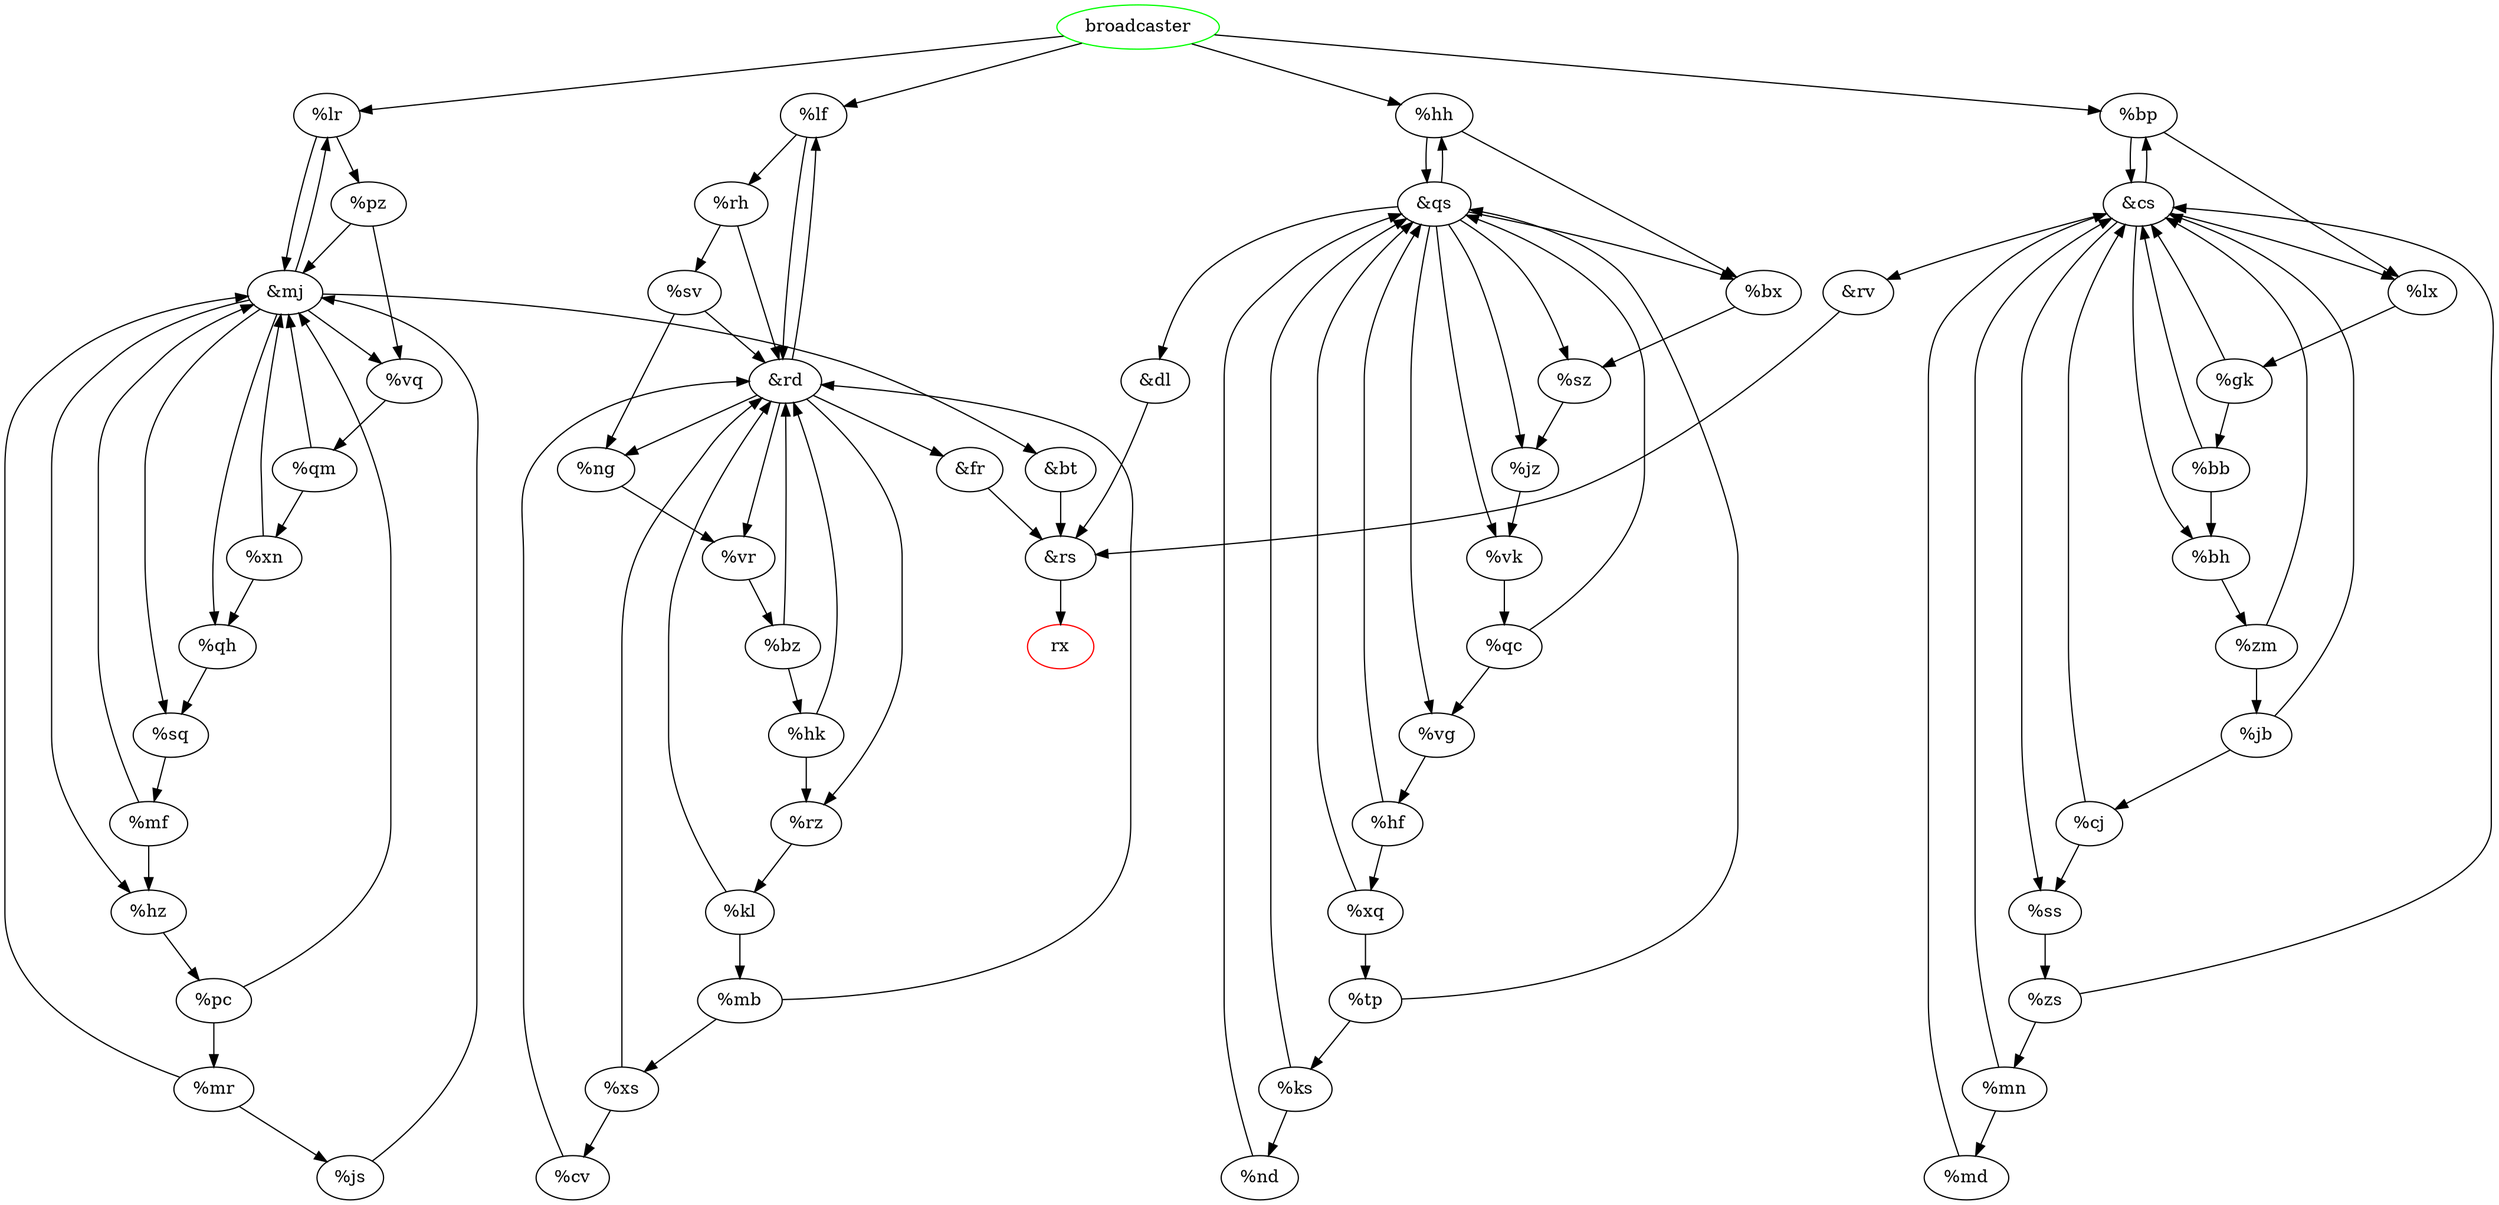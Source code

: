 digraph {
  broadcaster [color=green];
  rx [color=red];
  qm [label="%qm"];
  qm -> mj;
  qm -> xn;
  mj [label="&mj"];
  mj -> hz;
  mj -> bt;
  mj -> lr;
  mj -> sq;
  mj -> qh;
  mj -> vq;
  qc [label="%qc"];
  qc -> qs;
  qc -> vg;
  ng [label="%ng"];
  ng -> vr;
  qh [label="%qh"];
  qh -> sq;
  bt [label="&bt"];
  bt -> rs;
  hh [label="%hh"];
  hh -> qs;
  hh -> bx;
  gk [label="%gk"];
  gk -> cs;
  gk -> bb;
  js [label="%js"];
  js -> mj;
  pc [label="%pc"];
  pc -> mj;
  pc -> mr;
  mb [label="%mb"];
  mb -> rd;
  mb -> xs;
  tp [label="%tp"];
  tp -> qs;
  tp -> ks;
  xq [label="%xq"];
  xq -> tp;
  xq -> qs;
  bx [label="%bx"];
  bx -> sz;
  mn [label="%mn"];
  mn -> cs;
  mn -> md;
  cv [label="%cv"];
  cv -> rd;
  rh [label="%rh"];
  rh -> rd;
  rh -> sv;
  md [label="%md"];
  md -> cs;
  pz [label="%pz"];
  pz -> mj;
  pz -> vq;
  bz [label="%bz"];
  bz -> rd;
  bz -> hk;
  jz [label="%jz"];
  jz -> vk;
  sz [label="%sz"];
  sz -> jz;
  lr [label="%lr"];
  lr -> pz;
  lr -> mj;
  xs [label="%xs"];
  xs -> cv;
  xs -> rd;
  kl [label="%kl"];
  kl -> rd;
  kl -> mb;
  hz [label="%hz"];
  hz -> pc;
  hk [label="%hk"];
  hk -> rz;
  hk -> rd;
  vk [label="%vk"];
  vk -> qc;
  bh [label="%bh"];
  bh -> zm;
  vq [label="%vq"];
  vq -> qm;
  ks [label="%ks"];
  ks -> qs;
  ks -> nd;
  qs [label="&qs"];
  qs -> dl;
  qs -> jz;
  qs -> bx;
  qs -> vk;
  qs -> vg;
  qs -> hh;
  qs -> sz;
  dl [label="&dl"];
  dl -> rs;
  lf [label="%lf"];
  lf -> rh;
  lf -> rd;
  fr [label="&fr"];
  fr -> rs;
  xn [label="%xn"];
  xn -> mj;
  xn -> qh;
  hf [label="%hf"];
  hf -> qs;
  hf -> xq;
  sv [label="%sv"];
  sv -> rd;
  sv -> ng;
  rs [label="&rs"];
  rs -> rx;
  rd [label="&rd"];
  rd -> ng;
  rd -> fr;
  rd -> rz;
  rd -> lf;
  rd -> vr;
  cj [label="%cj"];
  cj -> ss;
  cj -> cs;
  broadcaster [label="broadcaster"];
  broadcaster -> hh;
  broadcaster -> lr;
  broadcaster -> bp;
  broadcaster -> lf;
  zs [label="%zs"];
  zs -> cs;
  zs -> mn;
  vr [label="%vr"];
  vr -> bz;
  nd [label="%nd"];
  nd -> qs;
  jb [label="%jb"];
  jb -> cj;
  jb -> cs;
  rv [label="&rv"];
  rv -> rs;
  bp [label="%bp"];
  bp -> cs;
  bp -> lx;
  ss [label="%ss"];
  ss -> zs;
  lx [label="%lx"];
  lx -> gk;
  cs [label="&cs"];
  cs -> lx;
  cs -> ss;
  cs -> rv;
  cs -> bh;
  cs -> bp;
  bb [label="%bb"];
  bb -> bh;
  bb -> cs;
  mf [label="%mf"];
  mf -> mj;
  mf -> hz;
  zm [label="%zm"];
  zm -> cs;
  zm -> jb;
  mr [label="%mr"];
  mr -> mj;
  mr -> js;
  rz [label="%rz"];
  rz -> kl;
  vg [label="%vg"];
  vg -> hf;
  sq [label="%sq"];
  sq -> mf;
}